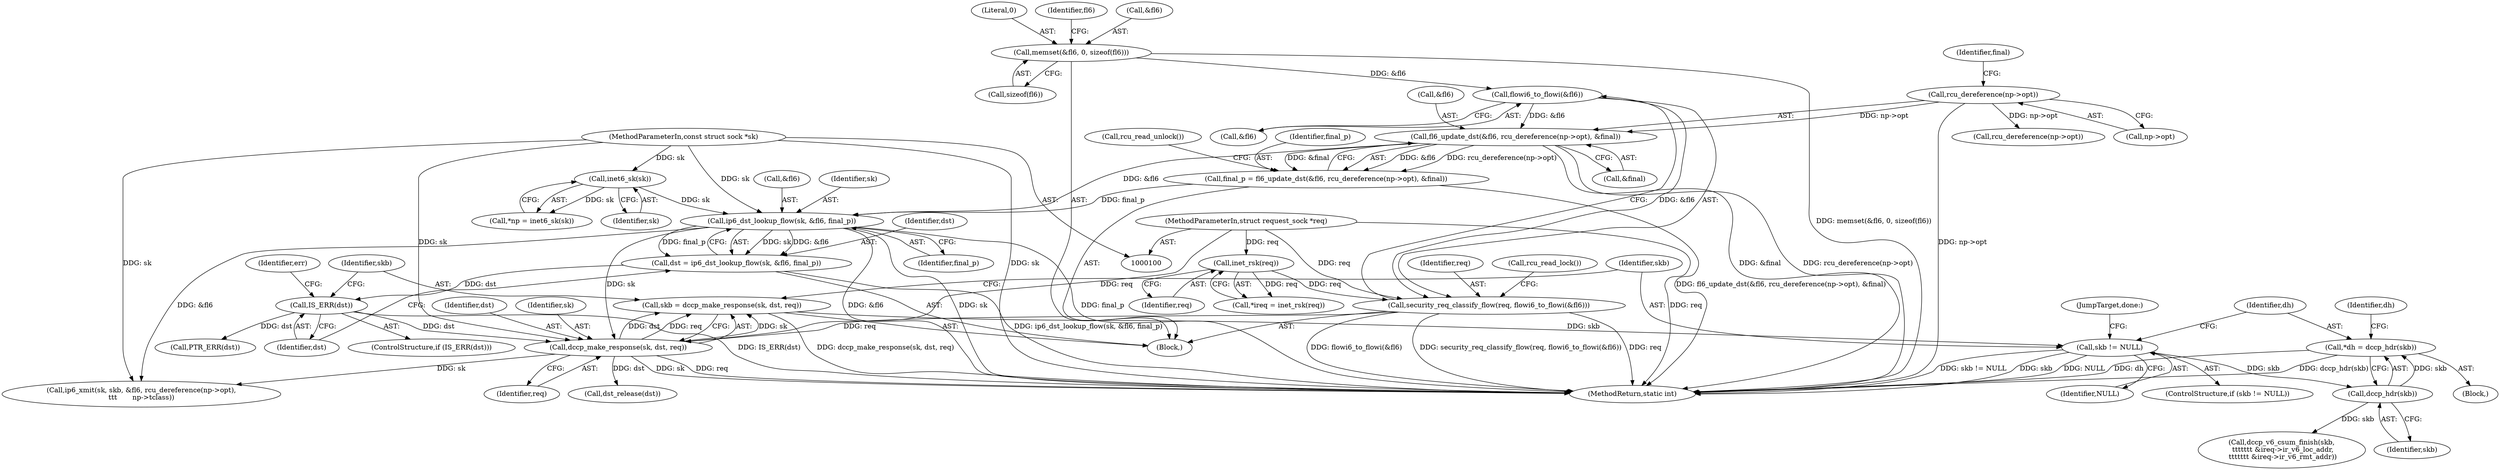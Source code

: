 digraph "0_linux_45f6fad84cc305103b28d73482b344d7f5b76f39_1@pointer" {
"1000225" [label="(Call,*dh = dccp_hdr(skb))"];
"1000227" [label="(Call,dccp_hdr(skb))"];
"1000220" [label="(Call,skb != NULL)"];
"1000213" [label="(Call,skb = dccp_make_response(sk, dst, req))"];
"1000215" [label="(Call,dccp_make_response(sk, dst, req))"];
"1000196" [label="(Call,ip6_dst_lookup_flow(sk, &fl6, final_p))"];
"1000112" [label="(Call,inet6_sk(sk))"];
"1000101" [label="(MethodParameterIn,const struct sock *sk)"];
"1000184" [label="(Call,fl6_update_dst(&fl6, rcu_dereference(np->opt), &final))"];
"1000178" [label="(Call,flowi6_to_flowi(&fl6))"];
"1000124" [label="(Call,memset(&fl6, 0, sizeof(fl6)))"];
"1000187" [label="(Call,rcu_dereference(np->opt))"];
"1000182" [label="(Call,final_p = fl6_update_dst(&fl6, rcu_dereference(np->opt), &final))"];
"1000202" [label="(Call,IS_ERR(dst))"];
"1000194" [label="(Call,dst = ip6_dst_lookup_flow(sk, &fl6, final_p))"];
"1000176" [label="(Call,security_req_classify_flow(req, flowi6_to_flowi(&fl6)))"];
"1000107" [label="(Call,inet_rsk(req))"];
"1000102" [label="(MethodParameterIn,struct request_sock *req)"];
"1000110" [label="(Call,*np = inet6_sk(sk))"];
"1000202" [label="(Call,IS_ERR(dst))"];
"1000182" [label="(Call,final_p = fl6_update_dst(&fl6, rcu_dereference(np->opt), &final))"];
"1000128" [label="(Call,sizeof(fl6))"];
"1000177" [label="(Identifier,req)"];
"1000113" [label="(Identifier,sk)"];
"1000227" [label="(Call,dccp_hdr(skb))"];
"1000220" [label="(Call,skb != NULL)"];
"1000178" [label="(Call,flowi6_to_flowi(&fl6))"];
"1000223" [label="(Block,)"];
"1000112" [label="(Call,inet6_sk(sk))"];
"1000107" [label="(Call,inet_rsk(req))"];
"1000270" [label="(JumpTarget,done:)"];
"1000207" [label="(Call,PTR_ERR(dst))"];
"1000214" [label="(Identifier,skb)"];
"1000194" [label="(Call,dst = ip6_dst_lookup_flow(sk, &fl6, final_p))"];
"1000184" [label="(Call,fl6_update_dst(&fl6, rcu_dereference(np->opt), &final))"];
"1000275" [label="(MethodReturn,static int)"];
"1000225" [label="(Call,*dh = dccp_hdr(skb))"];
"1000233" [label="(Call,dccp_v6_csum_finish(skb,\n \t\t\t\t\t\t\t &ireq->ir_v6_loc_addr,\n \t\t\t\t\t\t\t &ireq->ir_v6_rmt_addr))"];
"1000124" [label="(Call,memset(&fl6, 0, sizeof(fl6)))"];
"1000213" [label="(Call,skb = dccp_make_response(sk, dst, req))"];
"1000197" [label="(Identifier,sk)"];
"1000228" [label="(Identifier,skb)"];
"1000218" [label="(Identifier,req)"];
"1000101" [label="(MethodParameterIn,const struct sock *sk)"];
"1000215" [label="(Call,dccp_make_response(sk, dst, req))"];
"1000216" [label="(Identifier,sk)"];
"1000187" [label="(Call,rcu_dereference(np->opt))"];
"1000271" [label="(Call,dst_release(dst))"];
"1000191" [label="(Call,&final)"];
"1000219" [label="(ControlStructure,if (skb != NULL))"];
"1000222" [label="(Identifier,NULL)"];
"1000231" [label="(Identifier,dh)"];
"1000102" [label="(MethodParameterIn,struct request_sock *req)"];
"1000127" [label="(Literal,0)"];
"1000132" [label="(Identifier,fl6)"];
"1000196" [label="(Call,ip6_dst_lookup_flow(sk, &fl6, final_p))"];
"1000203" [label="(Identifier,dst)"];
"1000176" [label="(Call,security_req_classify_flow(req, flowi6_to_flowi(&fl6)))"];
"1000193" [label="(Call,rcu_read_unlock())"];
"1000253" [label="(Call,ip6_xmit(sk, skb, &fl6, rcu_dereference(np->opt),\n\t\t\t       np->tclass))"];
"1000188" [label="(Call,np->opt)"];
"1000105" [label="(Call,*ireq = inet_rsk(req))"];
"1000192" [label="(Identifier,final)"];
"1000217" [label="(Identifier,dst)"];
"1000221" [label="(Identifier,skb)"];
"1000183" [label="(Identifier,final_p)"];
"1000103" [label="(Block,)"];
"1000201" [label="(ControlStructure,if (IS_ERR(dst)))"];
"1000200" [label="(Identifier,final_p)"];
"1000108" [label="(Identifier,req)"];
"1000125" [label="(Call,&fl6)"];
"1000206" [label="(Identifier,err)"];
"1000195" [label="(Identifier,dst)"];
"1000185" [label="(Call,&fl6)"];
"1000181" [label="(Call,rcu_read_lock())"];
"1000198" [label="(Call,&fl6)"];
"1000226" [label="(Identifier,dh)"];
"1000258" [label="(Call,rcu_dereference(np->opt))"];
"1000179" [label="(Call,&fl6)"];
"1000225" -> "1000223"  [label="AST: "];
"1000225" -> "1000227"  [label="CFG: "];
"1000226" -> "1000225"  [label="AST: "];
"1000227" -> "1000225"  [label="AST: "];
"1000231" -> "1000225"  [label="CFG: "];
"1000225" -> "1000275"  [label="DDG: dccp_hdr(skb)"];
"1000225" -> "1000275"  [label="DDG: dh"];
"1000227" -> "1000225"  [label="DDG: skb"];
"1000227" -> "1000228"  [label="CFG: "];
"1000228" -> "1000227"  [label="AST: "];
"1000220" -> "1000227"  [label="DDG: skb"];
"1000227" -> "1000233"  [label="DDG: skb"];
"1000220" -> "1000219"  [label="AST: "];
"1000220" -> "1000222"  [label="CFG: "];
"1000221" -> "1000220"  [label="AST: "];
"1000222" -> "1000220"  [label="AST: "];
"1000226" -> "1000220"  [label="CFG: "];
"1000270" -> "1000220"  [label="CFG: "];
"1000220" -> "1000275"  [label="DDG: skb"];
"1000220" -> "1000275"  [label="DDG: NULL"];
"1000220" -> "1000275"  [label="DDG: skb != NULL"];
"1000213" -> "1000220"  [label="DDG: skb"];
"1000213" -> "1000103"  [label="AST: "];
"1000213" -> "1000215"  [label="CFG: "];
"1000214" -> "1000213"  [label="AST: "];
"1000215" -> "1000213"  [label="AST: "];
"1000221" -> "1000213"  [label="CFG: "];
"1000213" -> "1000275"  [label="DDG: dccp_make_response(sk, dst, req)"];
"1000215" -> "1000213"  [label="DDG: sk"];
"1000215" -> "1000213"  [label="DDG: dst"];
"1000215" -> "1000213"  [label="DDG: req"];
"1000215" -> "1000218"  [label="CFG: "];
"1000216" -> "1000215"  [label="AST: "];
"1000217" -> "1000215"  [label="AST: "];
"1000218" -> "1000215"  [label="AST: "];
"1000215" -> "1000275"  [label="DDG: sk"];
"1000215" -> "1000275"  [label="DDG: req"];
"1000196" -> "1000215"  [label="DDG: sk"];
"1000101" -> "1000215"  [label="DDG: sk"];
"1000202" -> "1000215"  [label="DDG: dst"];
"1000176" -> "1000215"  [label="DDG: req"];
"1000102" -> "1000215"  [label="DDG: req"];
"1000215" -> "1000253"  [label="DDG: sk"];
"1000215" -> "1000271"  [label="DDG: dst"];
"1000196" -> "1000194"  [label="AST: "];
"1000196" -> "1000200"  [label="CFG: "];
"1000197" -> "1000196"  [label="AST: "];
"1000198" -> "1000196"  [label="AST: "];
"1000200" -> "1000196"  [label="AST: "];
"1000194" -> "1000196"  [label="CFG: "];
"1000196" -> "1000275"  [label="DDG: sk"];
"1000196" -> "1000275"  [label="DDG: final_p"];
"1000196" -> "1000275"  [label="DDG: &fl6"];
"1000196" -> "1000194"  [label="DDG: sk"];
"1000196" -> "1000194"  [label="DDG: &fl6"];
"1000196" -> "1000194"  [label="DDG: final_p"];
"1000112" -> "1000196"  [label="DDG: sk"];
"1000101" -> "1000196"  [label="DDG: sk"];
"1000184" -> "1000196"  [label="DDG: &fl6"];
"1000182" -> "1000196"  [label="DDG: final_p"];
"1000196" -> "1000253"  [label="DDG: &fl6"];
"1000112" -> "1000110"  [label="AST: "];
"1000112" -> "1000113"  [label="CFG: "];
"1000113" -> "1000112"  [label="AST: "];
"1000110" -> "1000112"  [label="CFG: "];
"1000112" -> "1000110"  [label="DDG: sk"];
"1000101" -> "1000112"  [label="DDG: sk"];
"1000101" -> "1000100"  [label="AST: "];
"1000101" -> "1000275"  [label="DDG: sk"];
"1000101" -> "1000253"  [label="DDG: sk"];
"1000184" -> "1000182"  [label="AST: "];
"1000184" -> "1000191"  [label="CFG: "];
"1000185" -> "1000184"  [label="AST: "];
"1000187" -> "1000184"  [label="AST: "];
"1000191" -> "1000184"  [label="AST: "];
"1000182" -> "1000184"  [label="CFG: "];
"1000184" -> "1000275"  [label="DDG: rcu_dereference(np->opt)"];
"1000184" -> "1000275"  [label="DDG: &final"];
"1000184" -> "1000182"  [label="DDG: &fl6"];
"1000184" -> "1000182"  [label="DDG: rcu_dereference(np->opt)"];
"1000184" -> "1000182"  [label="DDG: &final"];
"1000178" -> "1000184"  [label="DDG: &fl6"];
"1000187" -> "1000184"  [label="DDG: np->opt"];
"1000178" -> "1000176"  [label="AST: "];
"1000178" -> "1000179"  [label="CFG: "];
"1000179" -> "1000178"  [label="AST: "];
"1000176" -> "1000178"  [label="CFG: "];
"1000178" -> "1000176"  [label="DDG: &fl6"];
"1000124" -> "1000178"  [label="DDG: &fl6"];
"1000124" -> "1000103"  [label="AST: "];
"1000124" -> "1000128"  [label="CFG: "];
"1000125" -> "1000124"  [label="AST: "];
"1000127" -> "1000124"  [label="AST: "];
"1000128" -> "1000124"  [label="AST: "];
"1000132" -> "1000124"  [label="CFG: "];
"1000124" -> "1000275"  [label="DDG: memset(&fl6, 0, sizeof(fl6))"];
"1000187" -> "1000188"  [label="CFG: "];
"1000188" -> "1000187"  [label="AST: "];
"1000192" -> "1000187"  [label="CFG: "];
"1000187" -> "1000275"  [label="DDG: np->opt"];
"1000187" -> "1000258"  [label="DDG: np->opt"];
"1000182" -> "1000103"  [label="AST: "];
"1000183" -> "1000182"  [label="AST: "];
"1000193" -> "1000182"  [label="CFG: "];
"1000182" -> "1000275"  [label="DDG: fl6_update_dst(&fl6, rcu_dereference(np->opt), &final)"];
"1000202" -> "1000201"  [label="AST: "];
"1000202" -> "1000203"  [label="CFG: "];
"1000203" -> "1000202"  [label="AST: "];
"1000206" -> "1000202"  [label="CFG: "];
"1000214" -> "1000202"  [label="CFG: "];
"1000202" -> "1000275"  [label="DDG: IS_ERR(dst)"];
"1000194" -> "1000202"  [label="DDG: dst"];
"1000202" -> "1000207"  [label="DDG: dst"];
"1000194" -> "1000103"  [label="AST: "];
"1000195" -> "1000194"  [label="AST: "];
"1000203" -> "1000194"  [label="CFG: "];
"1000194" -> "1000275"  [label="DDG: ip6_dst_lookup_flow(sk, &fl6, final_p)"];
"1000176" -> "1000103"  [label="AST: "];
"1000177" -> "1000176"  [label="AST: "];
"1000181" -> "1000176"  [label="CFG: "];
"1000176" -> "1000275"  [label="DDG: flowi6_to_flowi(&fl6)"];
"1000176" -> "1000275"  [label="DDG: security_req_classify_flow(req, flowi6_to_flowi(&fl6))"];
"1000176" -> "1000275"  [label="DDG: req"];
"1000107" -> "1000176"  [label="DDG: req"];
"1000102" -> "1000176"  [label="DDG: req"];
"1000107" -> "1000105"  [label="AST: "];
"1000107" -> "1000108"  [label="CFG: "];
"1000108" -> "1000107"  [label="AST: "];
"1000105" -> "1000107"  [label="CFG: "];
"1000107" -> "1000105"  [label="DDG: req"];
"1000102" -> "1000107"  [label="DDG: req"];
"1000102" -> "1000100"  [label="AST: "];
"1000102" -> "1000275"  [label="DDG: req"];
}
